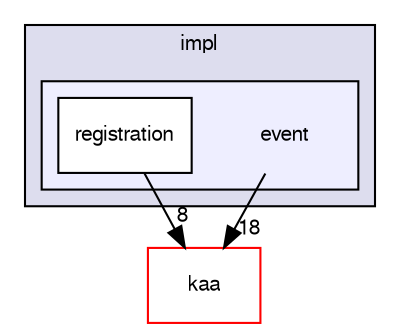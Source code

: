 digraph "/var/lib/jenkins/workspace/kaa_public/client/client-multi/client-cpp/impl/event" {
  bgcolor=transparent;
  compound=true
  node [ fontsize="10", fontname="FreeSans"];
  edge [ labelfontsize="10", labelfontname="FreeSans"];
  subgraph clusterdir_939f457546b3d2ab90a02660becb89ba {
    graph [ bgcolor="#ddddee", pencolor="black", label="impl" fontname="FreeSans", fontsize="10", URL="dir_939f457546b3d2ab90a02660becb89ba.html"]
  subgraph clusterdir_c7e7465690b76030795e0fe4b848d6c2 {
    graph [ bgcolor="#eeeeff", pencolor="black", label="" URL="dir_c7e7465690b76030795e0fe4b848d6c2.html"];
    dir_c7e7465690b76030795e0fe4b848d6c2 [shape=plaintext label="event"];
    dir_28bd15d30f23e397fbdc8022426657a0 [shape=box label="registration" color="black" fillcolor="white" style="filled" URL="dir_28bd15d30f23e397fbdc8022426657a0.html"];
  }
  }
  dir_1ac78b1500c3fd9a977bacb448b54d1a [shape=box label="kaa" color="red" URL="dir_1ac78b1500c3fd9a977bacb448b54d1a.html"];
  dir_28bd15d30f23e397fbdc8022426657a0->dir_1ac78b1500c3fd9a977bacb448b54d1a [headlabel="8", labeldistance=1.5 headhref="dir_000029_000040.html"];
  dir_c7e7465690b76030795e0fe4b848d6c2->dir_1ac78b1500c3fd9a977bacb448b54d1a [headlabel="18", labeldistance=1.5 headhref="dir_000028_000040.html"];
}
